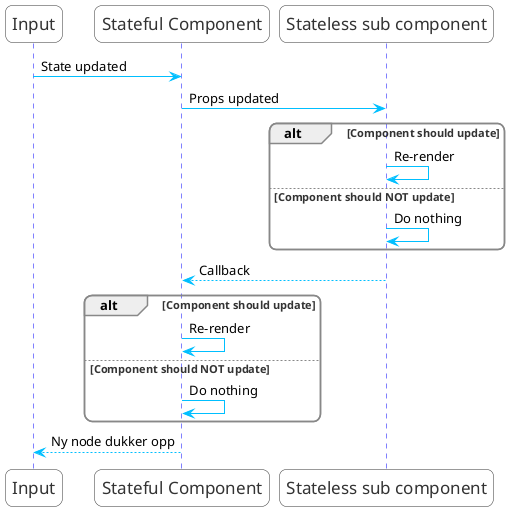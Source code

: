@startuml
'https://plantuml.com/sequence-diagram


/'autonumber'/
skinparam actorStyle awesome
skinparam roundcorner 15

skinparam sequence {
ArrowColor DeepSkyBlue
ActorBorderColor #333
LifeLineBorderColor blue
LifeLineBackgroundColor #A9DCDF

ParticipantBorderColor #333
ParticipantBackgroundColor white
ParticipantFontName Aapex
ParticipantFontSize 17
ParticipantFontColor #333

ActorBackgroundColor white
ActorFontColor #333
ActorFontSize 17
ActorFontName Aapex

GroupBorderColor #888
GroupFontName Aapex
GroupFontColor #333
}

participant Input        as User
participant "Stateful Component"     as Mindmap
participant "Stateless sub component" as Node

User -> Mindmap: State updated
Mindmap -> Node: Props updated

alt Component should update

    Node -> Node: Re-render

else Component should NOT update

    Node -> Node: Do nothing

end

Mindmap <-- Node: Callback

alt Component should update

    Mindmap -> Mindmap: Re-render

else Component should NOT update

    Mindmap -> Mindmap: Do nothing

end
User <-- Mindmap: Ny node dukker opp

@enduml